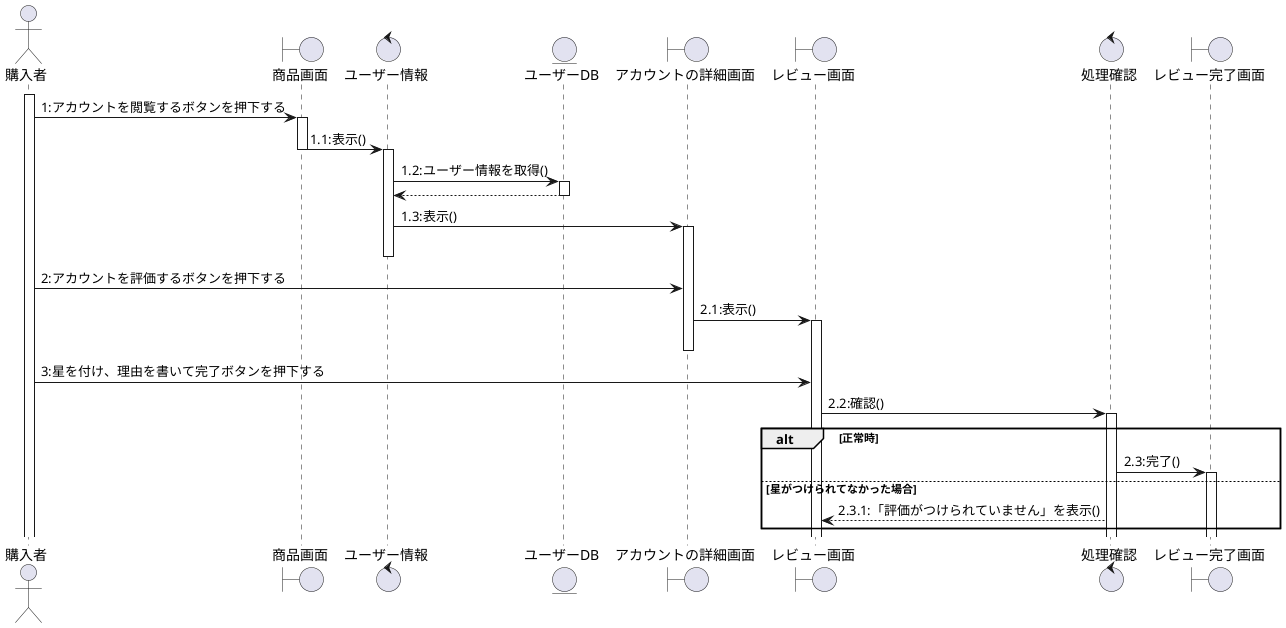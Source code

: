 @startuml

actor 購入者
boundary 商品画面
control ユーザー情報
entity ユーザーDB
boundary アカウントの詳細画面
boundary レビュー画面
control 処理確認
boundary レビュー完了画面

activate 購入者
購入者 -> 商品画面:1:アカウントを閲覧するボタンを押下する
activate 商品画面
商品画面 -> ユーザー情報:1.1:表示()
deactivate  商品画面
activate ユーザー情報
ユーザー情報 -> ユーザーDB:1.2:ユーザー情報を取得()
activate ユーザーDB
ユーザーDB --> ユーザー情報:
deactivate ユーザーDB
ユーザー情報 -> アカウントの詳細画面:1.3:表示()
activate アカウントの詳細画面
deactivate ユーザー情報

購入者 -> アカウントの詳細画面:2:アカウントを評価するボタンを押下する
アカウントの詳細画面 -> レビュー画面:2.1:表示()
activate レビュー画面
deactivate アカウントの詳細画面
購入者 -> レビュー画面:3:星を付け、理由を書いて完了ボタンを押下する
レビュー画面 -> 処理確認:2.2:確認()
activate 処理確認
alt 正常時
    処理確認 -> レビュー完了画面:2.3:完了()
    activate レビュー完了画面
else 星がつけられてなかった場合
    処理確認 --> レビュー画面:2.3.1:「評価がつけられていません」を表示()
end

